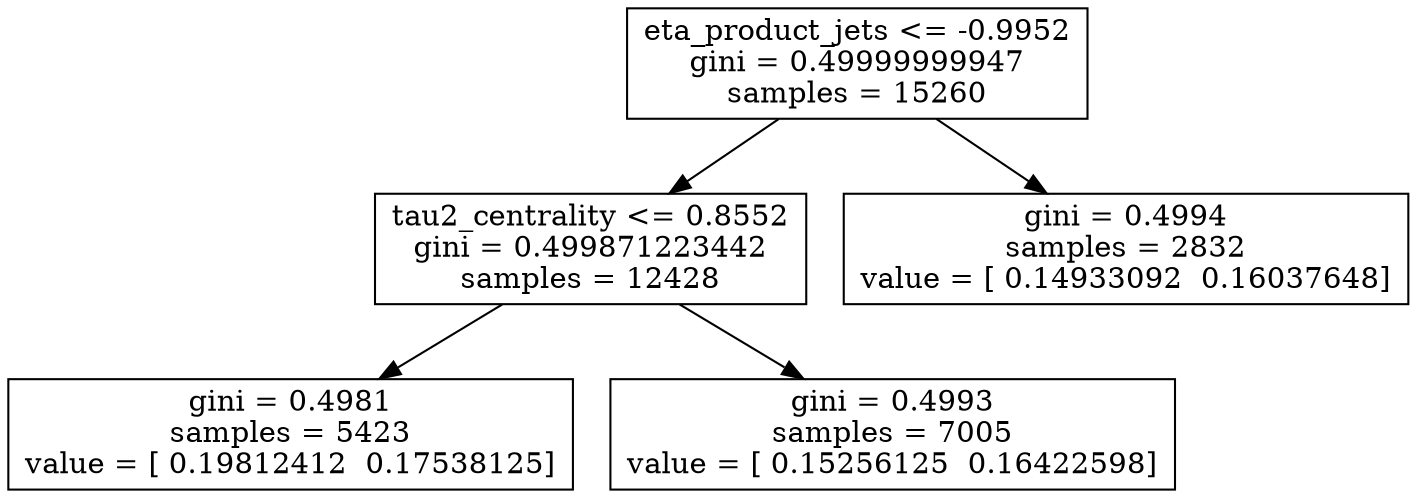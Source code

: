digraph Tree {
0 [label="eta_product_jets <= -0.9952\ngini = 0.49999999947\nsamples = 15260", shape="box"] ;
1 [label="tau2_centrality <= 0.8552\ngini = 0.499871223442\nsamples = 12428", shape="box"] ;
0 -> 1 ;
2 [label="gini = 0.4981\nsamples = 5423\nvalue = [ 0.19812412  0.17538125]", shape="box"] ;
1 -> 2 ;
3 [label="gini = 0.4993\nsamples = 7005\nvalue = [ 0.15256125  0.16422598]", shape="box"] ;
1 -> 3 ;
4 [label="gini = 0.4994\nsamples = 2832\nvalue = [ 0.14933092  0.16037648]", shape="box"] ;
0 -> 4 ;
}